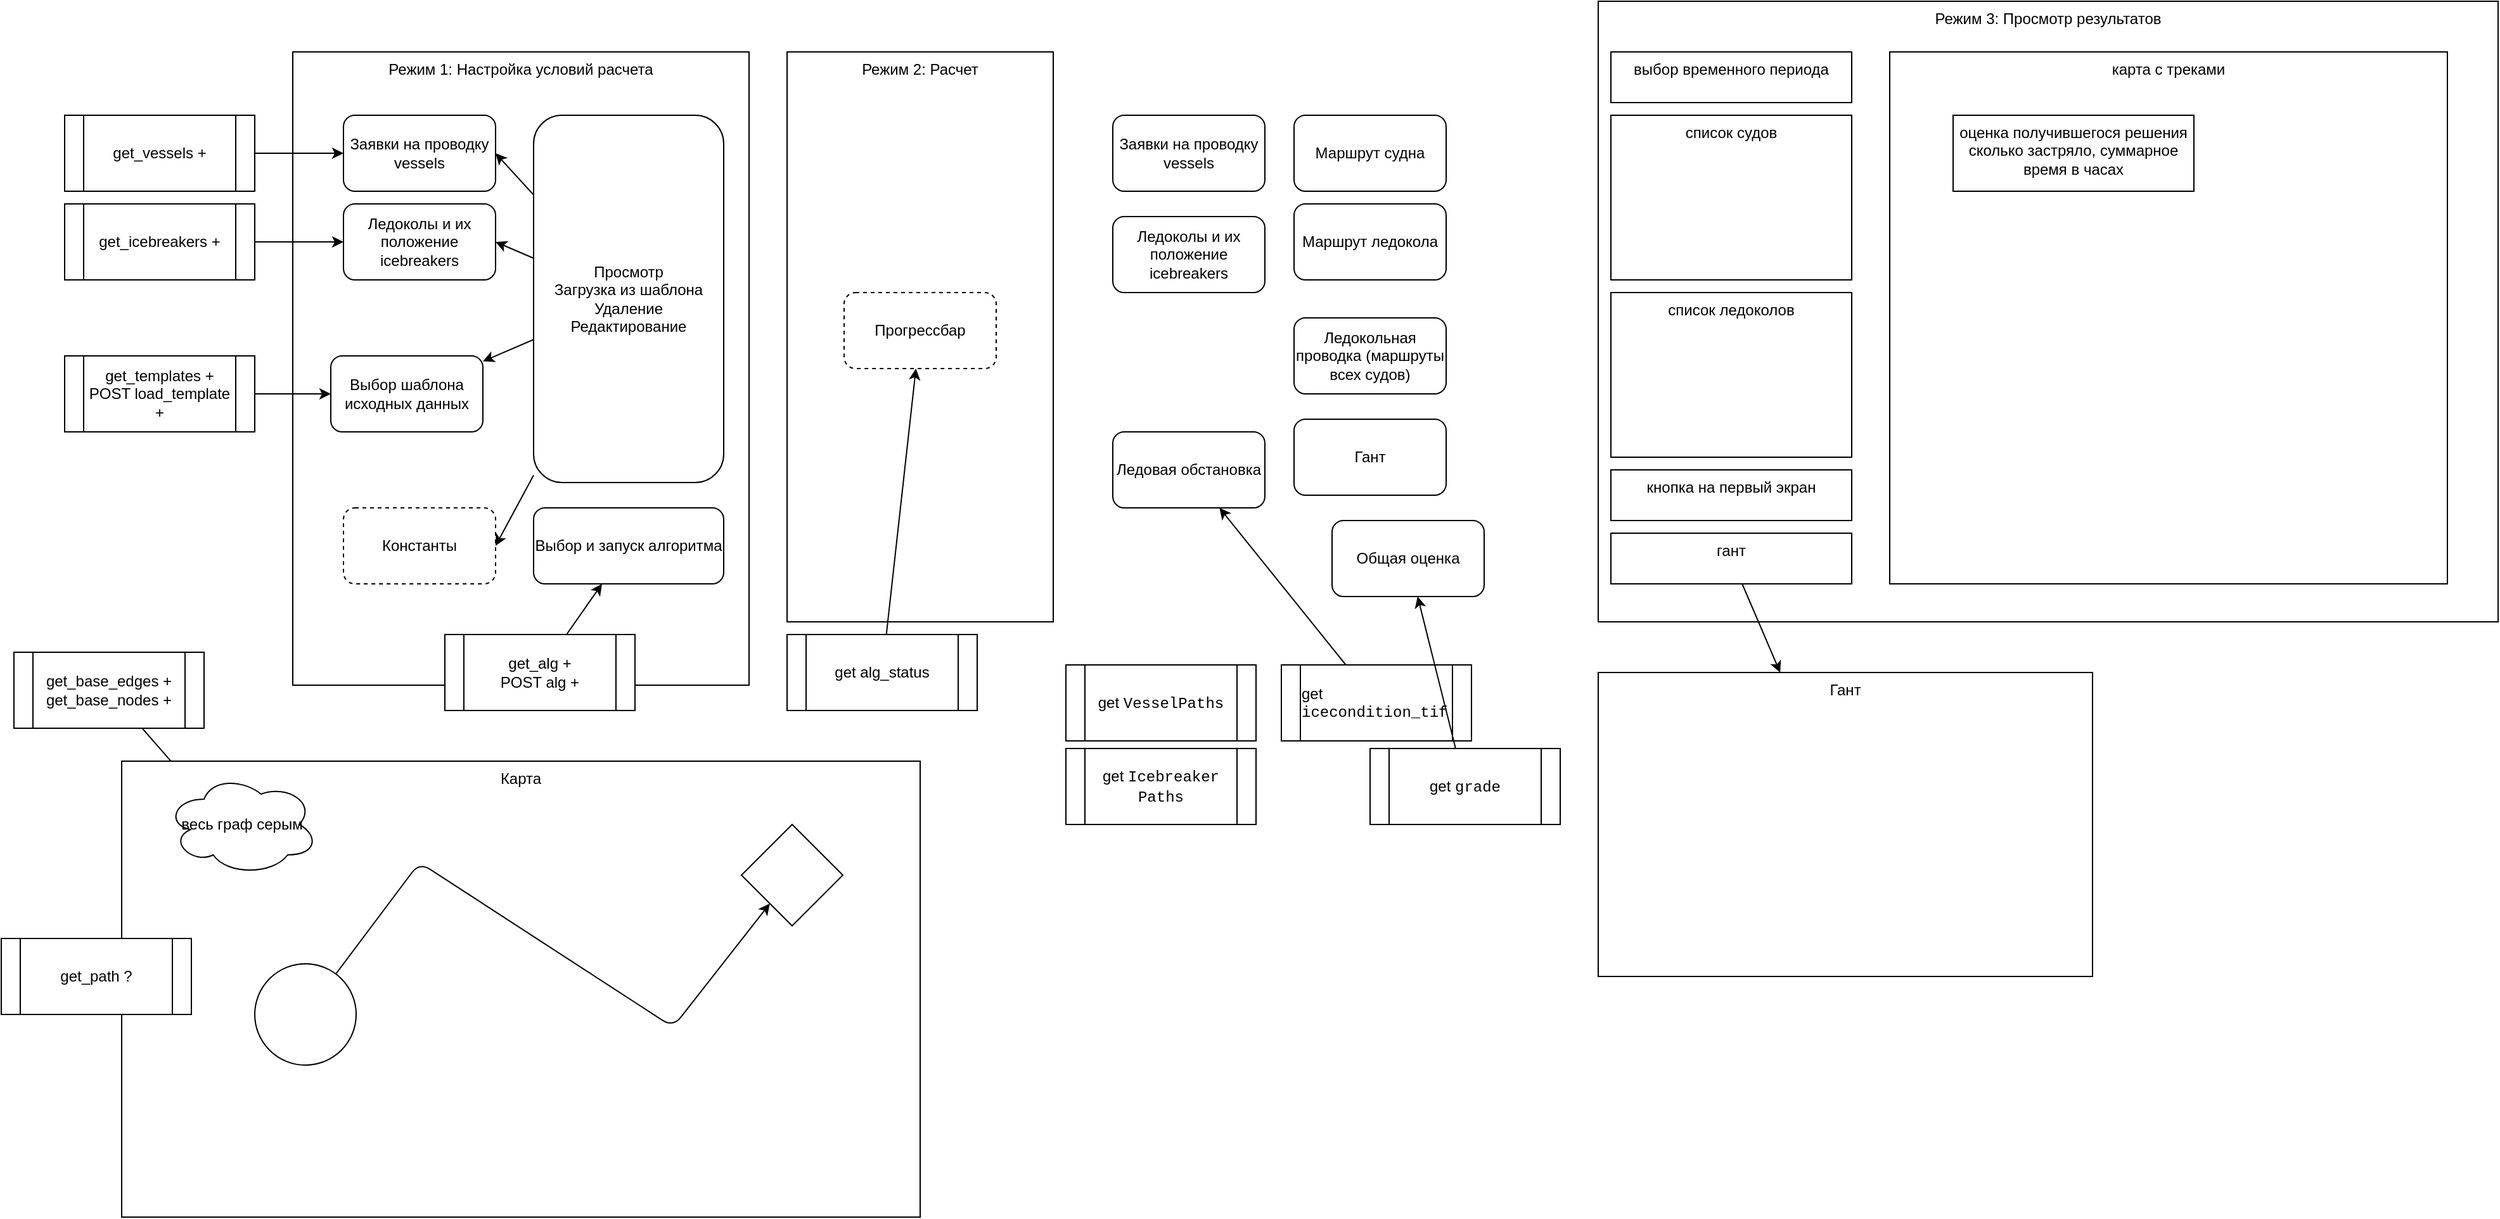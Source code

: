 <mxfile version="20.5.3" type="embed"><diagram id="iVZ-9rOYdARbzuebSKTK" name="Страница 1"><mxGraphModel dx="1463" dy="301" grid="1" gridSize="10" guides="1" tooltips="1" connect="1" arrows="1" fold="1" page="1" pageScale="1" pageWidth="827" pageHeight="1169" math="0" shadow="0"><root><mxCell id="0"/><mxCell id="1" parent="0"/><mxCell id="2" value="Режим 1: Настройка условий расчета" style="rounded=0;whiteSpace=wrap;html=1;verticalAlign=top;" parent="1" vertex="1"><mxGeometry x="60" y="50" width="360" height="500" as="geometry"/></mxCell><mxCell id="3" value="Заявки на проводку&lt;br&gt;vessels" style="rounded=1;whiteSpace=wrap;html=1;" parent="1" vertex="1"><mxGeometry x="100" y="100" width="120" height="60" as="geometry"/></mxCell><mxCell id="4" value="Ледоколы и их положение&lt;br&gt;icebreakers" style="rounded=1;whiteSpace=wrap;html=1;" parent="1" vertex="1"><mxGeometry x="100" y="170" width="120" height="60" as="geometry"/></mxCell><mxCell id="6" value="Константы" style="rounded=1;whiteSpace=wrap;html=1;dashed=1;" parent="1" vertex="1"><mxGeometry x="100" y="410" width="120" height="60" as="geometry"/></mxCell><mxCell id="7" value="Режим 2: Расчет" style="rounded=0;whiteSpace=wrap;html=1;verticalAlign=top;" parent="1" vertex="1"><mxGeometry x="450" y="50" width="210" height="450" as="geometry"/></mxCell><mxCell id="9" style="edgeStyle=none;html=1;entryX=1;entryY=0.5;entryDx=0;entryDy=0;" parent="1" source="8" target="3" edge="1"><mxGeometry relative="1" as="geometry"/></mxCell><mxCell id="10" style="edgeStyle=none;html=1;entryX=1;entryY=0.5;entryDx=0;entryDy=0;" parent="1" source="8" target="4" edge="1"><mxGeometry relative="1" as="geometry"/></mxCell><mxCell id="12" style="edgeStyle=none;html=1;entryX=1;entryY=0.5;entryDx=0;entryDy=0;" parent="1" source="8" target="6" edge="1"><mxGeometry relative="1" as="geometry"/></mxCell><mxCell id="43" style="edgeStyle=none;html=1;" parent="1" source="8" target="41" edge="1"><mxGeometry relative="1" as="geometry"/></mxCell><mxCell id="8" value="Просмотр&lt;br&gt;Загрузка из шаблона&lt;br&gt;Удаление&lt;br&gt;Редактирование" style="rounded=1;whiteSpace=wrap;html=1;" parent="1" vertex="1"><mxGeometry x="250" y="100" width="150" height="290" as="geometry"/></mxCell><mxCell id="13" value="Выбор и запуск алгоритма" style="rounded=1;whiteSpace=wrap;html=1;" parent="1" vertex="1"><mxGeometry x="250" y="410" width="150" height="60" as="geometry"/></mxCell><mxCell id="14" value="Прогрессбар" style="rounded=1;whiteSpace=wrap;html=1;dashed=1;" parent="1" vertex="1"><mxGeometry x="495" y="240" width="120" height="60" as="geometry"/></mxCell><mxCell id="15" value="Режим 3: Просмотр результатов" style="rounded=0;whiteSpace=wrap;html=1;verticalAlign=top;" parent="1" vertex="1"><mxGeometry x="1190" y="50" width="330" height="450" as="geometry"/></mxCell><mxCell id="16" value="Заявки на проводку&lt;br&gt;vessels" style="rounded=1;whiteSpace=wrap;html=1;" parent="1" vertex="1"><mxGeometry x="707" y="100" width="120" height="60" as="geometry"/></mxCell><mxCell id="17" value="Маршрут судна" style="rounded=1;whiteSpace=wrap;html=1;" parent="1" vertex="1"><mxGeometry x="850" y="100" width="120" height="60" as="geometry"/></mxCell><mxCell id="18" value="Маршрут ледокола" style="rounded=1;whiteSpace=wrap;html=1;" parent="1" vertex="1"><mxGeometry x="850" y="170" width="120" height="60" as="geometry"/></mxCell><mxCell id="19" value="Ледокольная проводка (маршруты всех судов)" style="rounded=1;whiteSpace=wrap;html=1;" parent="1" vertex="1"><mxGeometry x="850" y="260" width="120" height="60" as="geometry"/></mxCell><mxCell id="21" value="Гант" style="rounded=1;whiteSpace=wrap;html=1;" parent="1" vertex="1"><mxGeometry x="850" y="340" width="120" height="60" as="geometry"/></mxCell><mxCell id="22" value="Общая оценка" style="rounded=1;whiteSpace=wrap;html=1;" parent="1" vertex="1"><mxGeometry x="880" y="420" width="120" height="60" as="geometry"/></mxCell><mxCell id="23" value="Ледоколы и их положение&lt;br&gt;icebreakers" style="rounded=1;whiteSpace=wrap;html=1;" parent="1" vertex="1"><mxGeometry x="707" y="180" width="120" height="60" as="geometry"/></mxCell><mxCell id="24" value="Режим 3: Просмотр результатов" style="rounded=0;whiteSpace=wrap;html=1;verticalAlign=top;" parent="1" vertex="1"><mxGeometry x="1090" y="10" width="710" height="490" as="geometry"/></mxCell><mxCell id="25" value="список судов" style="rounded=0;whiteSpace=wrap;html=1;verticalAlign=top;" parent="1" vertex="1"><mxGeometry x="1100" y="100" width="190" height="130" as="geometry"/></mxCell><mxCell id="26" value="список ледоколов" style="rounded=0;whiteSpace=wrap;html=1;verticalAlign=top;" parent="1" vertex="1"><mxGeometry x="1100" y="240" width="190" height="130" as="geometry"/></mxCell><mxCell id="27" value="кнопка на первый экран" style="rounded=0;whiteSpace=wrap;html=1;verticalAlign=top;" parent="1" vertex="1"><mxGeometry x="1100" y="380" width="190" height="40" as="geometry"/></mxCell><mxCell id="30" style="edgeStyle=none;html=1;" parent="1" source="28" target="29" edge="1"><mxGeometry relative="1" as="geometry"/></mxCell><mxCell id="28" value="гант" style="rounded=0;whiteSpace=wrap;html=1;verticalAlign=top;" parent="1" vertex="1"><mxGeometry x="1100" y="430" width="190" height="40" as="geometry"/></mxCell><mxCell id="29" value="Гант" style="rounded=0;whiteSpace=wrap;html=1;verticalAlign=top;" parent="1" vertex="1"><mxGeometry x="1090" y="540" width="390" height="240" as="geometry"/></mxCell><mxCell id="31" value="карта с треками" style="rounded=0;whiteSpace=wrap;html=1;verticalAlign=top;" parent="1" vertex="1"><mxGeometry x="1320" y="50" width="440" height="420" as="geometry"/></mxCell><mxCell id="32" value="выбор временного периода" style="rounded=0;whiteSpace=wrap;html=1;verticalAlign=top;" parent="1" vertex="1"><mxGeometry x="1100" y="50" width="190" height="40" as="geometry"/></mxCell><mxCell id="36" style="edgeStyle=none;html=1;" parent="1" source="33" target="4" edge="1"><mxGeometry relative="1" as="geometry"/></mxCell><mxCell id="33" value="get_icebreakers +" style="shape=process;whiteSpace=wrap;html=1;backgroundOutline=1;" parent="1" vertex="1"><mxGeometry x="-120" y="170" width="150" height="60" as="geometry"/></mxCell><mxCell id="38" style="edgeStyle=none;html=1;" parent="1" source="37" target="3" edge="1"><mxGeometry relative="1" as="geometry"/></mxCell><mxCell id="37" value="get_vessels +" style="shape=process;whiteSpace=wrap;html=1;backgroundOutline=1;" parent="1" vertex="1"><mxGeometry x="-120" y="100" width="150" height="60" as="geometry"/></mxCell><mxCell id="49" style="edgeStyle=none;html=1;entryX=0.25;entryY=0.25;entryDx=0;entryDy=0;entryPerimeter=0;" parent="1" source="39" target="48" edge="1"><mxGeometry relative="1" as="geometry"/></mxCell><mxCell id="39" value="get_base_edges +&lt;br&gt;get_base_nodes +" style="shape=process;whiteSpace=wrap;html=1;backgroundOutline=1;" parent="1" vertex="1"><mxGeometry x="-160" y="524" width="150" height="60" as="geometry"/></mxCell><mxCell id="42" style="edgeStyle=none;html=1;" parent="1" source="40" target="41" edge="1"><mxGeometry relative="1" as="geometry"/></mxCell><mxCell id="40" value="get_templates +&lt;br&gt;POST load_template +" style="shape=process;whiteSpace=wrap;html=1;backgroundOutline=1;" parent="1" vertex="1"><mxGeometry x="-120" y="290" width="150" height="60" as="geometry"/></mxCell><mxCell id="41" value="Выбор шаблона исходных данных" style="rounded=1;whiteSpace=wrap;html=1;" parent="1" vertex="1"><mxGeometry x="90" y="290" width="120" height="60" as="geometry"/></mxCell><mxCell id="44" value="Карта" style="rounded=0;whiteSpace=wrap;html=1;verticalAlign=top;" parent="1" vertex="1"><mxGeometry x="-75" y="610" width="630" height="360" as="geometry"/></mxCell><mxCell id="47" style="edgeStyle=none;html=1;" parent="1" source="45" target="46" edge="1"><mxGeometry relative="1" as="geometry"><Array as="points"><mxPoint x="160" y="690"/><mxPoint x="360" y="820"/></Array></mxGeometry></mxCell><mxCell id="45" value="" style="ellipse;whiteSpace=wrap;html=1;aspect=fixed;" parent="1" vertex="1"><mxGeometry x="30" y="770" width="80" height="80" as="geometry"/></mxCell><mxCell id="46" value="" style="rhombus;whiteSpace=wrap;html=1;" parent="1" vertex="1"><mxGeometry x="414" y="660" width="80" height="80" as="geometry"/></mxCell><mxCell id="48" value="весь граф серым" style="ellipse;shape=cloud;whiteSpace=wrap;html=1;" parent="1" vertex="1"><mxGeometry x="-40" y="620" width="120" height="80" as="geometry"/></mxCell><mxCell id="50" value="get_path ?" style="shape=process;whiteSpace=wrap;html=1;backgroundOutline=1;" parent="1" vertex="1"><mxGeometry x="-170" y="750" width="150" height="60" as="geometry"/></mxCell><mxCell id="53" style="edgeStyle=none;html=1;" parent="1" source="52" target="13" edge="1"><mxGeometry relative="1" as="geometry"/></mxCell><mxCell id="52" value="get_alg +&lt;br&gt;POST alg +" style="shape=process;whiteSpace=wrap;html=1;backgroundOutline=1;" parent="1" vertex="1"><mxGeometry x="180" y="510" width="150" height="60" as="geometry"/></mxCell><mxCell id="55" style="edgeStyle=none;html=1;" parent="1" source="54" target="14" edge="1"><mxGeometry relative="1" as="geometry"/></mxCell><mxCell id="54" value="get alg_status" style="shape=process;whiteSpace=wrap;html=1;backgroundOutline=1;" parent="1" vertex="1"><mxGeometry x="450" y="510" width="150" height="60" as="geometry"/></mxCell><mxCell id="58" value="get&amp;nbsp;&lt;span style=&quot;font-family: Menlo, Monaco, &amp;quot;Courier New&amp;quot;, monospace; text-align: left; background-color: rgb(255, 255, 255);&quot;&gt;VesselPaths&lt;/span&gt;" style="shape=process;whiteSpace=wrap;html=1;backgroundOutline=1;" parent="1" vertex="1"><mxGeometry x="670" y="534" width="150" height="60" as="geometry"/></mxCell><mxCell id="59" value="get&amp;nbsp;&lt;span style=&quot;font-family: Menlo, Monaco, &amp;quot;Courier New&amp;quot;, monospace; text-align: left; background-color: rgb(255, 255, 255);&quot;&gt;Icebreaker Paths&lt;/span&gt;" style="shape=process;whiteSpace=wrap;html=1;backgroundOutline=1;" parent="1" vertex="1"><mxGeometry x="670" y="600" width="150" height="60" as="geometry"/></mxCell><mxCell id="60" value="Ледовая обстановка" style="rounded=1;whiteSpace=wrap;html=1;" parent="1" vertex="1"><mxGeometry x="707" y="350" width="120" height="60" as="geometry"/></mxCell><mxCell id="62" style="edgeStyle=none;html=1;" parent="1" source="61" target="60" edge="1"><mxGeometry relative="1" as="geometry"/></mxCell><mxCell id="61" value="&lt;div style=&quot;text-align: left;&quot;&gt;&lt;span style=&quot;background-color: initial;&quot;&gt;get &lt;/span&gt;&lt;font face=&quot;Menlo, Monaco, Courier New, monospace&quot;&gt;&lt;span style=&quot;background-color: rgb(255, 255, 255);&quot;&gt;icecondition_tif&lt;/span&gt;&lt;/font&gt;&lt;/div&gt;" style="shape=process;whiteSpace=wrap;html=1;backgroundOutline=1;" parent="1" vertex="1"><mxGeometry x="840" y="534" width="150" height="60" as="geometry"/></mxCell><mxCell id="64" style="edgeStyle=none;html=1;" parent="1" source="63" target="22" edge="1"><mxGeometry relative="1" as="geometry"/></mxCell><mxCell id="63" value="&lt;div style=&quot;text-align: left;&quot;&gt;&lt;span style=&quot;background-color: initial;&quot;&gt;get &lt;/span&gt;&lt;font face=&quot;Menlo, Monaco, Courier New, monospace&quot;&gt;&lt;span style=&quot;background-color: rgb(255, 255, 255);&quot;&gt;grade&lt;/span&gt;&lt;/font&gt;&lt;/div&gt;" style="shape=process;whiteSpace=wrap;html=1;backgroundOutline=1;" parent="1" vertex="1"><mxGeometry x="910" y="600" width="150" height="60" as="geometry"/></mxCell><mxCell id="65" value="оценка получившегося решения&lt;br&gt;сколько застряло, суммарное время в часах" style="rounded=0;whiteSpace=wrap;html=1;verticalAlign=top;" parent="1" vertex="1"><mxGeometry x="1370" y="100" width="190" height="60" as="geometry"/></mxCell></root></mxGraphModel></diagram></mxfile>